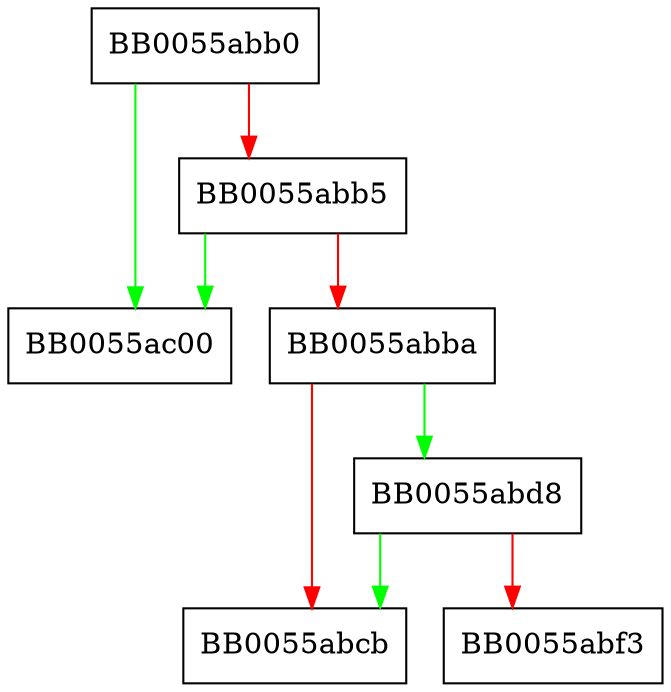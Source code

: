 digraph ossl_cmp_hdr_push0_freeText {
  node [shape="box"];
  graph [splines=ortho];
  BB0055abb0 -> BB0055ac00 [color="green"];
  BB0055abb0 -> BB0055abb5 [color="red"];
  BB0055abb5 -> BB0055ac00 [color="green"];
  BB0055abb5 -> BB0055abba [color="red"];
  BB0055abba -> BB0055abd8 [color="green"];
  BB0055abba -> BB0055abcb [color="red"];
  BB0055abd8 -> BB0055abcb [color="green"];
  BB0055abd8 -> BB0055abf3 [color="red"];
}